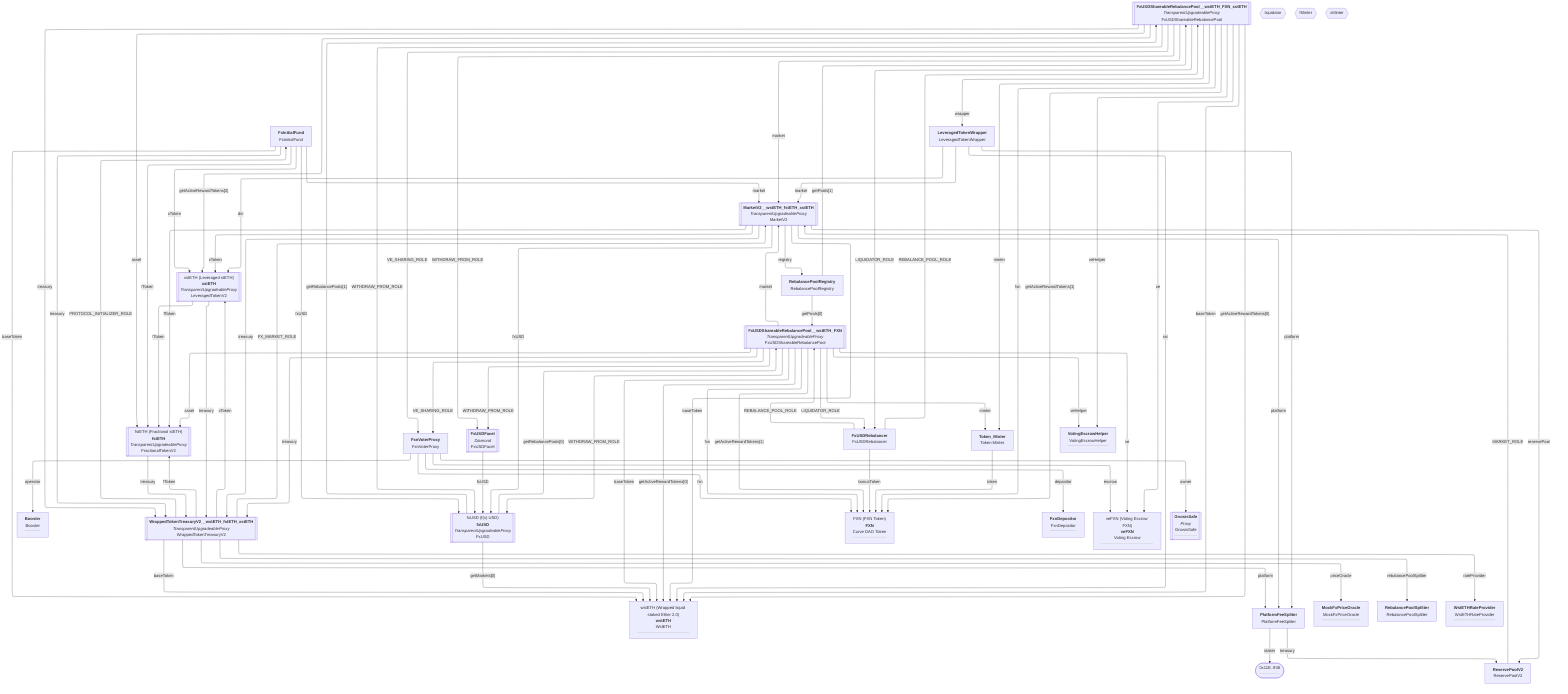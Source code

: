 %%{init: {"flowchart": {"defaultRenderer": "elk"}} }%%
flowchart TB

0x11E91BB6d1334585AA37D8F4fde3932C7960B938(["0x11E..938<br><hr>"]):::address
click 0x11E91BB6d1334585AA37D8F4fde3932C7960B938 "https://etherscan.io/address/0x11E91BB6d1334585AA37D8F4fde3932C7960B938"

0xAffe966B27ba3E4Ebb8A0eC124C7b7019CC762f8["<b>Booster</b><br>Booster<br><hr>"]:::contract
click 0xAffe966B27ba3E4Ebb8A0eC124C7b7019CC762f8 "https://etherscan.io/address/0xAffe966B27ba3E4Ebb8A0eC124C7b7019CC762f8#code"

0xD6B8162e2fb9F3EFf09bb8598ca0C8958E33A23D[["fstETH (Fractional stETH)<br><b>fstETH</b><br><i>TransparentUpgradeableProxy</i><br>FractionalTokenV2"]]:::contract
click 0xD6B8162e2fb9F3EFf09bb8598ca0C8958E33A23D "https://etherscan.io/address/0xD6B8162e2fb9F3EFf09bb8598ca0C8958E33A23D#code"


0xD6B8162e2fb9F3EFf09bb8598ca0C8958E33A23D -- treasury --> 0xED803540037B0ae069c93420F89Cd653B6e3Df1f

0xe6b953BB4c4B8eEd78b40B81e457ee4BDA461D55["<b>FxInitialFund</b><br>FxInitialFund"]:::contract
click 0xe6b953BB4c4B8eEd78b40B81e457ee4BDA461D55 "https://etherscan.io/address/0xe6b953BB4c4B8eEd78b40B81e457ee4BDA461D55#code"

0xe6b953BB4c4B8eEd78b40B81e457ee4BDA461D55 -- baseToken --> 0x7f39C581F595B53c5cb19bD0b3f8dA6c935E2Ca0

0xe6b953BB4c4B8eEd78b40B81e457ee4BDA461D55 -- fToken --> 0xD6B8162e2fb9F3EFf09bb8598ca0C8958E33A23D

0xe6b953BB4c4B8eEd78b40B81e457ee4BDA461D55 -- fxUSD --> 0x085780639CC2cACd35E474e71f4d000e2405d8f6

0xe6b953BB4c4B8eEd78b40B81e457ee4BDA461D55 -- market --> 0xAD9A0E7C08bc9F747dF97a3E7E7f620632CB6155

0xe6b953BB4c4B8eEd78b40B81e457ee4BDA461D55 -- treasury --> 0xED803540037B0ae069c93420F89Cd653B6e3Df1f

0xe6b953BB4c4B8eEd78b40B81e457ee4BDA461D55 -- xToken --> 0x5a097b014C547718e79030a077A91Ae37679EfF5

0x365AccFCa291e7D3914637ABf1F7635dB165Bb09["FXN (FXN Token)<br><b>FXN</b><br>Curve DAO Token<br><hr>"]:::contract
click 0x365AccFCa291e7D3914637ABf1F7635dB165Bb09 "https://etherscan.io/address/0x365AccFCa291e7D3914637ABf1F7635dB165Bb09#code"

0x56B3c8eF8A095f8637B6A84942aA898326B82b91["<b>FxnDepositor</b><br>FxnDepositor<br><hr>"]:::contract
click 0x56B3c8eF8A095f8637B6A84942aA898326B82b91 "https://etherscan.io/address/0x56B3c8eF8A095f8637B6A84942aA898326B82b91#code"

0xd11a4Ee017cA0BECA8FA45fF2abFe9C6267b7881["<b>FxnVoterProxy</b><br>FxnVoterProxy"]:::contract
click 0xd11a4Ee017cA0BECA8FA45fF2abFe9C6267b7881 "https://etherscan.io/address/0xd11a4Ee017cA0BECA8FA45fF2abFe9C6267b7881#code"

0xd11a4Ee017cA0BECA8FA45fF2abFe9C6267b7881 -- depositor --> 0x56B3c8eF8A095f8637B6A84942aA898326B82b91

0xd11a4Ee017cA0BECA8FA45fF2abFe9C6267b7881 -- escrow --> 0xEC6B8A3F3605B083F7044C0F31f2cac0caf1d469

0xd11a4Ee017cA0BECA8FA45fF2abFe9C6267b7881 -- fxn --> 0x365AccFCa291e7D3914637ABf1F7635dB165Bb09

0xd11a4Ee017cA0BECA8FA45fF2abFe9C6267b7881 -- operator --> 0xAffe966B27ba3E4Ebb8A0eC124C7b7019CC762f8

0xd11a4Ee017cA0BECA8FA45fF2abFe9C6267b7881 -- owner --> 0xa3C5A1e09150B75ff251c1a7815A07182c3de2FB


0x085780639CC2cACd35E474e71f4d000e2405d8f6[["fxUSD (f(x) USD)<br><b>fxUSD</b><br><i>TransparentUpgradeableProxy</i><br>FxUSD"]]:::contract
click 0x085780639CC2cACd35E474e71f4d000e2405d8f6 "https://etherscan.io/address/0x085780639CC2cACd35E474e71f4d000e2405d8f6#code"


0x085780639CC2cACd35E474e71f4d000e2405d8f6 -- getMarkets[0] --> 0x7f39C581F595B53c5cb19bD0b3f8dA6c935E2Ca0

0x085780639CC2cACd35E474e71f4d000e2405d8f6 -- getRebalancePools[0] --> 0x9aD382b028e03977D446635Ba6b8492040F829b7

0x085780639CC2cACd35E474e71f4d000e2405d8f6 -- getRebalancePools[1] --> 0x0417CE2934899d7130229CDa39Db456Ff2332685

0xA5e2Ec4682a32605b9098Ddd7204fe84Ab932fE4[["<b>FxUSDFacet</b><br><i>Diamond</i><br>FxUSDFacet"]]:::contract
click 0xA5e2Ec4682a32605b9098Ddd7204fe84Ab932fE4 "https://etherscan.io/address/0xA5e2Ec4682a32605b9098Ddd7204fe84Ab932fE4#code"

0xA5e2Ec4682a32605b9098Ddd7204fe84Ab932fE4 -- fxUSD --> 0x085780639CC2cACd35E474e71f4d000e2405d8f6

0x78c3aF23A4DeA2F630C130d2E42717587584BF05["<b>FxUSDRebalancer</b><br>FxUSDRebalancer"]:::contract
click 0x78c3aF23A4DeA2F630C130d2E42717587584BF05 "https://etherscan.io/address/0x78c3aF23A4DeA2F630C130d2E42717587584BF05#code"

0x78c3aF23A4DeA2F630C130d2E42717587584BF05 -- REBALANCE_POOL_ROLE --> 0x9aD382b028e03977D446635Ba6b8492040F829b7

0x78c3aF23A4DeA2F630C130d2E42717587584BF05 -- REBALANCE_POOL_ROLE --> 0x0417CE2934899d7130229CDa39Db456Ff2332685

0x78c3aF23A4DeA2F630C130d2E42717587584BF05 -- bonusToken --> 0x365AccFCa291e7D3914637ABf1F7635dB165Bb09

0x9aD382b028e03977D446635Ba6b8492040F829b7[["<b>FxUSDShareableRebalancePool__wstETH_FXN</b><br><i>TransparentUpgradeableProxy</i><br>FxUSDShareableRebalancePool"]]:::contract
click 0x9aD382b028e03977D446635Ba6b8492040F829b7 "https://etherscan.io/address/0x9aD382b028e03977D446635Ba6b8492040F829b7#code"

0x9aD382b028e03977D446635Ba6b8492040F829b7 -- LIQUIDATOR_ROLE --> 0x78c3aF23A4DeA2F630C130d2E42717587584BF05

0x9aD382b028e03977D446635Ba6b8492040F829b7 -- WITHDRAW_FROM_ROLE --> 0x085780639CC2cACd35E474e71f4d000e2405d8f6

0x9aD382b028e03977D446635Ba6b8492040F829b7 -- WITHDRAW_FROM_ROLE --> 0xA5e2Ec4682a32605b9098Ddd7204fe84Ab932fE4

0x9aD382b028e03977D446635Ba6b8492040F829b7 -- VE_SHARING_ROLE --> 0xd11a4Ee017cA0BECA8FA45fF2abFe9C6267b7881

0x9aD382b028e03977D446635Ba6b8492040F829b7 -- asset --> 0xD6B8162e2fb9F3EFf09bb8598ca0C8958E33A23D

0x9aD382b028e03977D446635Ba6b8492040F829b7 -- baseToken --> 0x7f39C581F595B53c5cb19bD0b3f8dA6c935E2Ca0

0x9aD382b028e03977D446635Ba6b8492040F829b7 -- fxn --> 0x365AccFCa291e7D3914637ABf1F7635dB165Bb09


0x9aD382b028e03977D446635Ba6b8492040F829b7 -- getActiveRewardTokens[0] --> 0x7f39C581F595B53c5cb19bD0b3f8dA6c935E2Ca0

0x9aD382b028e03977D446635Ba6b8492040F829b7 -- getActiveRewardTokens[1] --> 0x365AccFCa291e7D3914637ABf1F7635dB165Bb09

0x9aD382b028e03977D446635Ba6b8492040F829b7 -- market --> 0xAD9A0E7C08bc9F747dF97a3E7E7f620632CB6155

0x9aD382b028e03977D446635Ba6b8492040F829b7 -- minter --> 0xC8b194925D55d5dE9555AD1db74c149329F71DeF

0x9aD382b028e03977D446635Ba6b8492040F829b7 -- treasury --> 0xED803540037B0ae069c93420F89Cd653B6e3Df1f

0x9aD382b028e03977D446635Ba6b8492040F829b7 -- ve --> 0xEC6B8A3F3605B083F7044C0F31f2cac0caf1d469

0x9aD382b028e03977D446635Ba6b8492040F829b7 -- veHelper --> 0xd766f2b87DE4b08c2239580366e49710180aba02


0x0417CE2934899d7130229CDa39Db456Ff2332685[["<b>FxUSDShareableRebalancePool__wstETH_FXN_xstETH</b><br><i>TransparentUpgradeableProxy</i><br>FxUSDShareableRebalancePool"]]:::contract
click 0x0417CE2934899d7130229CDa39Db456Ff2332685 "https://etherscan.io/address/0x0417CE2934899d7130229CDa39Db456Ff2332685#code"

0x0417CE2934899d7130229CDa39Db456Ff2332685 -- LIQUIDATOR_ROLE --> 0x78c3aF23A4DeA2F630C130d2E42717587584BF05

0x0417CE2934899d7130229CDa39Db456Ff2332685 -- WITHDRAW_FROM_ROLE --> 0x085780639CC2cACd35E474e71f4d000e2405d8f6

0x0417CE2934899d7130229CDa39Db456Ff2332685 -- WITHDRAW_FROM_ROLE --> 0xA5e2Ec4682a32605b9098Ddd7204fe84Ab932fE4

0x0417CE2934899d7130229CDa39Db456Ff2332685 -- VE_SHARING_ROLE --> 0xd11a4Ee017cA0BECA8FA45fF2abFe9C6267b7881

0x0417CE2934899d7130229CDa39Db456Ff2332685 -- asset --> 0xD6B8162e2fb9F3EFf09bb8598ca0C8958E33A23D

0x0417CE2934899d7130229CDa39Db456Ff2332685 -- baseToken --> 0x7f39C581F595B53c5cb19bD0b3f8dA6c935E2Ca0

0x0417CE2934899d7130229CDa39Db456Ff2332685 -- fxn --> 0x365AccFCa291e7D3914637ABf1F7635dB165Bb09


0x0417CE2934899d7130229CDa39Db456Ff2332685 -- getActiveRewardTokens[0] --> 0x7f39C581F595B53c5cb19bD0b3f8dA6c935E2Ca0

0x0417CE2934899d7130229CDa39Db456Ff2332685 -- getActiveRewardTokens[1] --> 0x365AccFCa291e7D3914637ABf1F7635dB165Bb09

0x0417CE2934899d7130229CDa39Db456Ff2332685 -- getActiveRewardTokens[2] --> 0x5a097b014C547718e79030a077A91Ae37679EfF5

0x0417CE2934899d7130229CDa39Db456Ff2332685 -- market --> 0xAD9A0E7C08bc9F747dF97a3E7E7f620632CB6155

0x0417CE2934899d7130229CDa39Db456Ff2332685 -- minter --> 0xC8b194925D55d5dE9555AD1db74c149329F71DeF

0x0417CE2934899d7130229CDa39Db456Ff2332685 -- treasury --> 0xED803540037B0ae069c93420F89Cd653B6e3Df1f

0x0417CE2934899d7130229CDa39Db456Ff2332685 -- ve --> 0xEC6B8A3F3605B083F7044C0F31f2cac0caf1d469

0x0417CE2934899d7130229CDa39Db456Ff2332685 -- veHelper --> 0xd766f2b87DE4b08c2239580366e49710180aba02

0x0417CE2934899d7130229CDa39Db456Ff2332685 -- wrapper --> 0x6AF422087aBF42819F764FF8DE95269036b9A8F9

0xa3C5A1e09150B75ff251c1a7815A07182c3de2FB[["<b>GnosisSafe</b><br><i>Proxy</i><br>GnosisSafe<br><hr>"]]:::contract
click 0xa3C5A1e09150B75ff251c1a7815A07182c3de2FB "https://etherscan.io/address/0xa3C5A1e09150B75ff251c1a7815A07182c3de2FB#code"

0x6AF422087aBF42819F764FF8DE95269036b9A8F9["<b>LeveragedTokenWrapper</b><br>LeveragedTokenWrapper"]:::contract
click 0x6AF422087aBF42819F764FF8DE95269036b9A8F9 "https://etherscan.io/address/0x6AF422087aBF42819F764FF8DE95269036b9A8F9#code"

0x6AF422087aBF42819F764FF8DE95269036b9A8F9 -- dst --> 0x5a097b014C547718e79030a077A91Ae37679EfF5

0x6AF422087aBF42819F764FF8DE95269036b9A8F9 -- market --> 0xAD9A0E7C08bc9F747dF97a3E7E7f620632CB6155

0x6AF422087aBF42819F764FF8DE95269036b9A8F9 -- platform --> 0x0084C2e1B1823564e597Ff4848a88D61ac63D703

0x6AF422087aBF42819F764FF8DE95269036b9A8F9 -- src --> 0x7f39C581F595B53c5cb19bD0b3f8dA6c935E2Ca0

0xAD9A0E7C08bc9F747dF97a3E7E7f620632CB6155[["<b>MarketV2__wstETH_fstETH_xstETH</b><br><i>TransparentUpgradeableProxy</i><br>MarketV2"]]:::contract
click 0xAD9A0E7C08bc9F747dF97a3E7E7f620632CB6155 "https://etherscan.io/address/0xAD9A0E7C08bc9F747dF97a3E7E7f620632CB6155#code"

0xAD9A0E7C08bc9F747dF97a3E7E7f620632CB6155 -- baseToken --> 0x7f39C581F595B53c5cb19bD0b3f8dA6c935E2Ca0

0xAD9A0E7C08bc9F747dF97a3E7E7f620632CB6155 -- fToken --> 0xD6B8162e2fb9F3EFf09bb8598ca0C8958E33A23D

0xAD9A0E7C08bc9F747dF97a3E7E7f620632CB6155 -- fxUSD --> 0x085780639CC2cACd35E474e71f4d000e2405d8f6

0xAD9A0E7C08bc9F747dF97a3E7E7f620632CB6155 -- platform --> 0x0084C2e1B1823564e597Ff4848a88D61ac63D703

0xAD9A0E7C08bc9F747dF97a3E7E7f620632CB6155 -- registry --> 0x86e987a89Fd7345457d97b9e82906f346D61Df39

0xAD9A0E7C08bc9F747dF97a3E7E7f620632CB6155 -- reservePool --> 0xb592E01dd77084b36430ffCB9c9D2F76fDE32631

0xAD9A0E7C08bc9F747dF97a3E7E7f620632CB6155 -- treasury --> 0xED803540037B0ae069c93420F89Cd653B6e3Df1f

0xAD9A0E7C08bc9F747dF97a3E7E7f620632CB6155 -- xToken --> 0x5a097b014C547718e79030a077A91Ae37679EfF5

0x0D92d35D311E54aB8EEA0394d7E773Fc5144491a["<b>MockFxPriceOracle</b><br>MockFxPriceOracle<br><hr>"]:::contract
click 0x0D92d35D311E54aB8EEA0394d7E773Fc5144491a "https://etherscan.io/address/0x0D92d35D311E54aB8EEA0394d7E773Fc5144491a#code"

0x0084C2e1B1823564e597Ff4848a88D61ac63D703["<b>PlatformFeeSpliter</b><br>PlatformFeeSpliter"]:::contract
click 0x0084C2e1B1823564e597Ff4848a88D61ac63D703 "https://etherscan.io/address/0x0084C2e1B1823564e597Ff4848a88D61ac63D703#code"

0x0084C2e1B1823564e597Ff4848a88D61ac63D703 -- staker --> 0x11E91BB6d1334585AA37D8F4fde3932C7960B938

0x0084C2e1B1823564e597Ff4848a88D61ac63D703 -- treasury --> 0xb592E01dd77084b36430ffCB9c9D2F76fDE32631

0x86e987a89Fd7345457d97b9e82906f346D61Df39["<b>RebalancePoolRegistry</b><br>RebalancePoolRegistry"]:::contract
click 0x86e987a89Fd7345457d97b9e82906f346D61Df39 "https://etherscan.io/address/0x86e987a89Fd7345457d97b9e82906f346D61Df39#code"

0x86e987a89Fd7345457d97b9e82906f346D61Df39 -- getPools[0] --> 0x9aD382b028e03977D446635Ba6b8492040F829b7

0x86e987a89Fd7345457d97b9e82906f346D61Df39 -- getPools[1] --> 0x0417CE2934899d7130229CDa39Db456Ff2332685


0x78Ef19714c8b3c71997970C156f59605A99C3ff3["<b>RebalancePoolSplitter</b><br>RebalancePoolSplitter"]:::contract
click 0x78Ef19714c8b3c71997970C156f59605A99C3ff3 "https://etherscan.io/address/0x78Ef19714c8b3c71997970C156f59605A99C3ff3#code"


0xb592E01dd77084b36430ffCB9c9D2F76fDE32631["<b>ReservePoolV2</b><br>ReservePoolV2"]:::contract
click 0xb592E01dd77084b36430ffCB9c9D2F76fDE32631 "https://etherscan.io/address/0xb592E01dd77084b36430ffCB9c9D2F76fDE32631#code"

0xb592E01dd77084b36430ffCB9c9D2F76fDE32631 -- MARKET_ROLE --> 0xAD9A0E7C08bc9F747dF97a3E7E7f620632CB6155

0xC8b194925D55d5dE9555AD1db74c149329F71DeF["<b>Token_Minter</b><br>Token Minter"]:::contract
click 0xC8b194925D55d5dE9555AD1db74c149329F71DeF "https://etherscan.io/address/0xC8b194925D55d5dE9555AD1db74c149329F71DeF#code"

0xC8b194925D55d5dE9555AD1db74c149329F71DeF -- token --> 0x365AccFCa291e7D3914637ABf1F7635dB165Bb09

0xEC6B8A3F3605B083F7044C0F31f2cac0caf1d469["veFXN (Voting Escrow FXN)<br><b>veFXN</b><br>Voting Escrow<br><hr>"]:::contract
click 0xEC6B8A3F3605B083F7044C0F31f2cac0caf1d469 "https://etherscan.io/address/0xEC6B8A3F3605B083F7044C0F31f2cac0caf1d469#code"

0xd766f2b87DE4b08c2239580366e49710180aba02["<b>VotingEscrowHelper</b><br>VotingEscrowHelper<br><hr>"]:::contract
click 0xd766f2b87DE4b08c2239580366e49710180aba02 "https://etherscan.io/address/0xd766f2b87DE4b08c2239580366e49710180aba02#code"

0xED803540037B0ae069c93420F89Cd653B6e3Df1f[["<b>WrappedTokenTreasuryV2__wstETH_fstETH_xstETH</b><br><i>TransparentUpgradeableProxy</i><br>WrappedTokenTreasuryV2"]]:::contract
click 0xED803540037B0ae069c93420F89Cd653B6e3Df1f "https://etherscan.io/address/0xED803540037B0ae069c93420F89Cd653B6e3Df1f#code"

0xED803540037B0ae069c93420F89Cd653B6e3Df1f -- PROTOCOL_INITIALIZER_ROLE --> 0xe6b953BB4c4B8eEd78b40B81e457ee4BDA461D55

0xED803540037B0ae069c93420F89Cd653B6e3Df1f -- FX_MARKET_ROLE --> 0xAD9A0E7C08bc9F747dF97a3E7E7f620632CB6155

0xED803540037B0ae069c93420F89Cd653B6e3Df1f -- baseToken --> 0x7f39C581F595B53c5cb19bD0b3f8dA6c935E2Ca0

0xED803540037B0ae069c93420F89Cd653B6e3Df1f -- fToken --> 0xD6B8162e2fb9F3EFf09bb8598ca0C8958E33A23D

0xED803540037B0ae069c93420F89Cd653B6e3Df1f -- platform --> 0x0084C2e1B1823564e597Ff4848a88D61ac63D703

0xED803540037B0ae069c93420F89Cd653B6e3Df1f -- priceOracle --> 0x0D92d35D311E54aB8EEA0394d7E773Fc5144491a

0xED803540037B0ae069c93420F89Cd653B6e3Df1f -- rateProvider --> 0x81A777c4aB65229d1Bf64DaE4c831bDf628Ccc7f

0xED803540037B0ae069c93420F89Cd653B6e3Df1f -- rebalancePoolSplitter --> 0x78Ef19714c8b3c71997970C156f59605A99C3ff3


0xED803540037B0ae069c93420F89Cd653B6e3Df1f -- xToken --> 0x5a097b014C547718e79030a077A91Ae37679EfF5

0x7f39C581F595B53c5cb19bD0b3f8dA6c935E2Ca0["wstETH (Wrapped liquid staked Ether 2.0)<br><b>wstETH</b><br>WstETH<br><hr>"]:::contract
click 0x7f39C581F595B53c5cb19bD0b3f8dA6c935E2Ca0 "https://etherscan.io/address/0x7f39C581F595B53c5cb19bD0b3f8dA6c935E2Ca0#code"

0x81A777c4aB65229d1Bf64DaE4c831bDf628Ccc7f["<b>WstETHRateProvider</b><br>WstETHRateProvider<br><hr>"]:::contract
click 0x81A777c4aB65229d1Bf64DaE4c831bDf628Ccc7f "https://etherscan.io/address/0x81A777c4aB65229d1Bf64DaE4c831bDf628Ccc7f#code"

0x5a097b014C547718e79030a077A91Ae37679EfF5[["xstETH (Leveraged stETH)<br><b>xstETH</b><br><i>TransparentUpgradeableProxy</i><br>LeveragedTokenV2"]]:::contract
click 0x5a097b014C547718e79030a077A91Ae37679EfF5 "https://etherscan.io/address/0x5a097b014C547718e79030a077A91Ae37679EfF5#code"


0x5a097b014C547718e79030a077A91Ae37679EfF5 -- fToken --> 0xD6B8162e2fb9F3EFf09bb8598ca0C8958E33A23D

0x5a097b014C547718e79030a077A91Ae37679EfF5 -- treasury --> 0xED803540037B0ae069c93420F89Cd653B6e3Df1f

0x70997970C51812dc3A010C7d01b50e0d17dc79C8{{"liquidator"}}:::address

0x3C44CdDdB6a900fa2b585dd299e03d12FA4293BC{{"fMinter"}}:::address

0x90F79bf6EB2c4f870365E785982E1f101E93b906{{"xMinter"}}:::address
